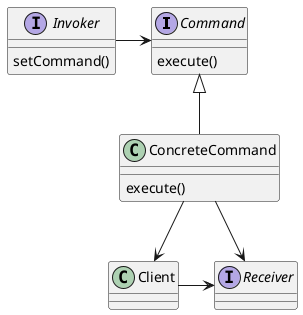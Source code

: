 @startuml

interface Command {
execute()
}
interface Invoker {
setCommand()
}
interface Receiver
class Client

Client -> Receiver
ConcreteCommand -down-> Client
Command <|-- ConcreteCommand
ConcreteCommand --> Receiver
Invoker -> Command

class ConcreteCommand {
execute()
}

@enduml
